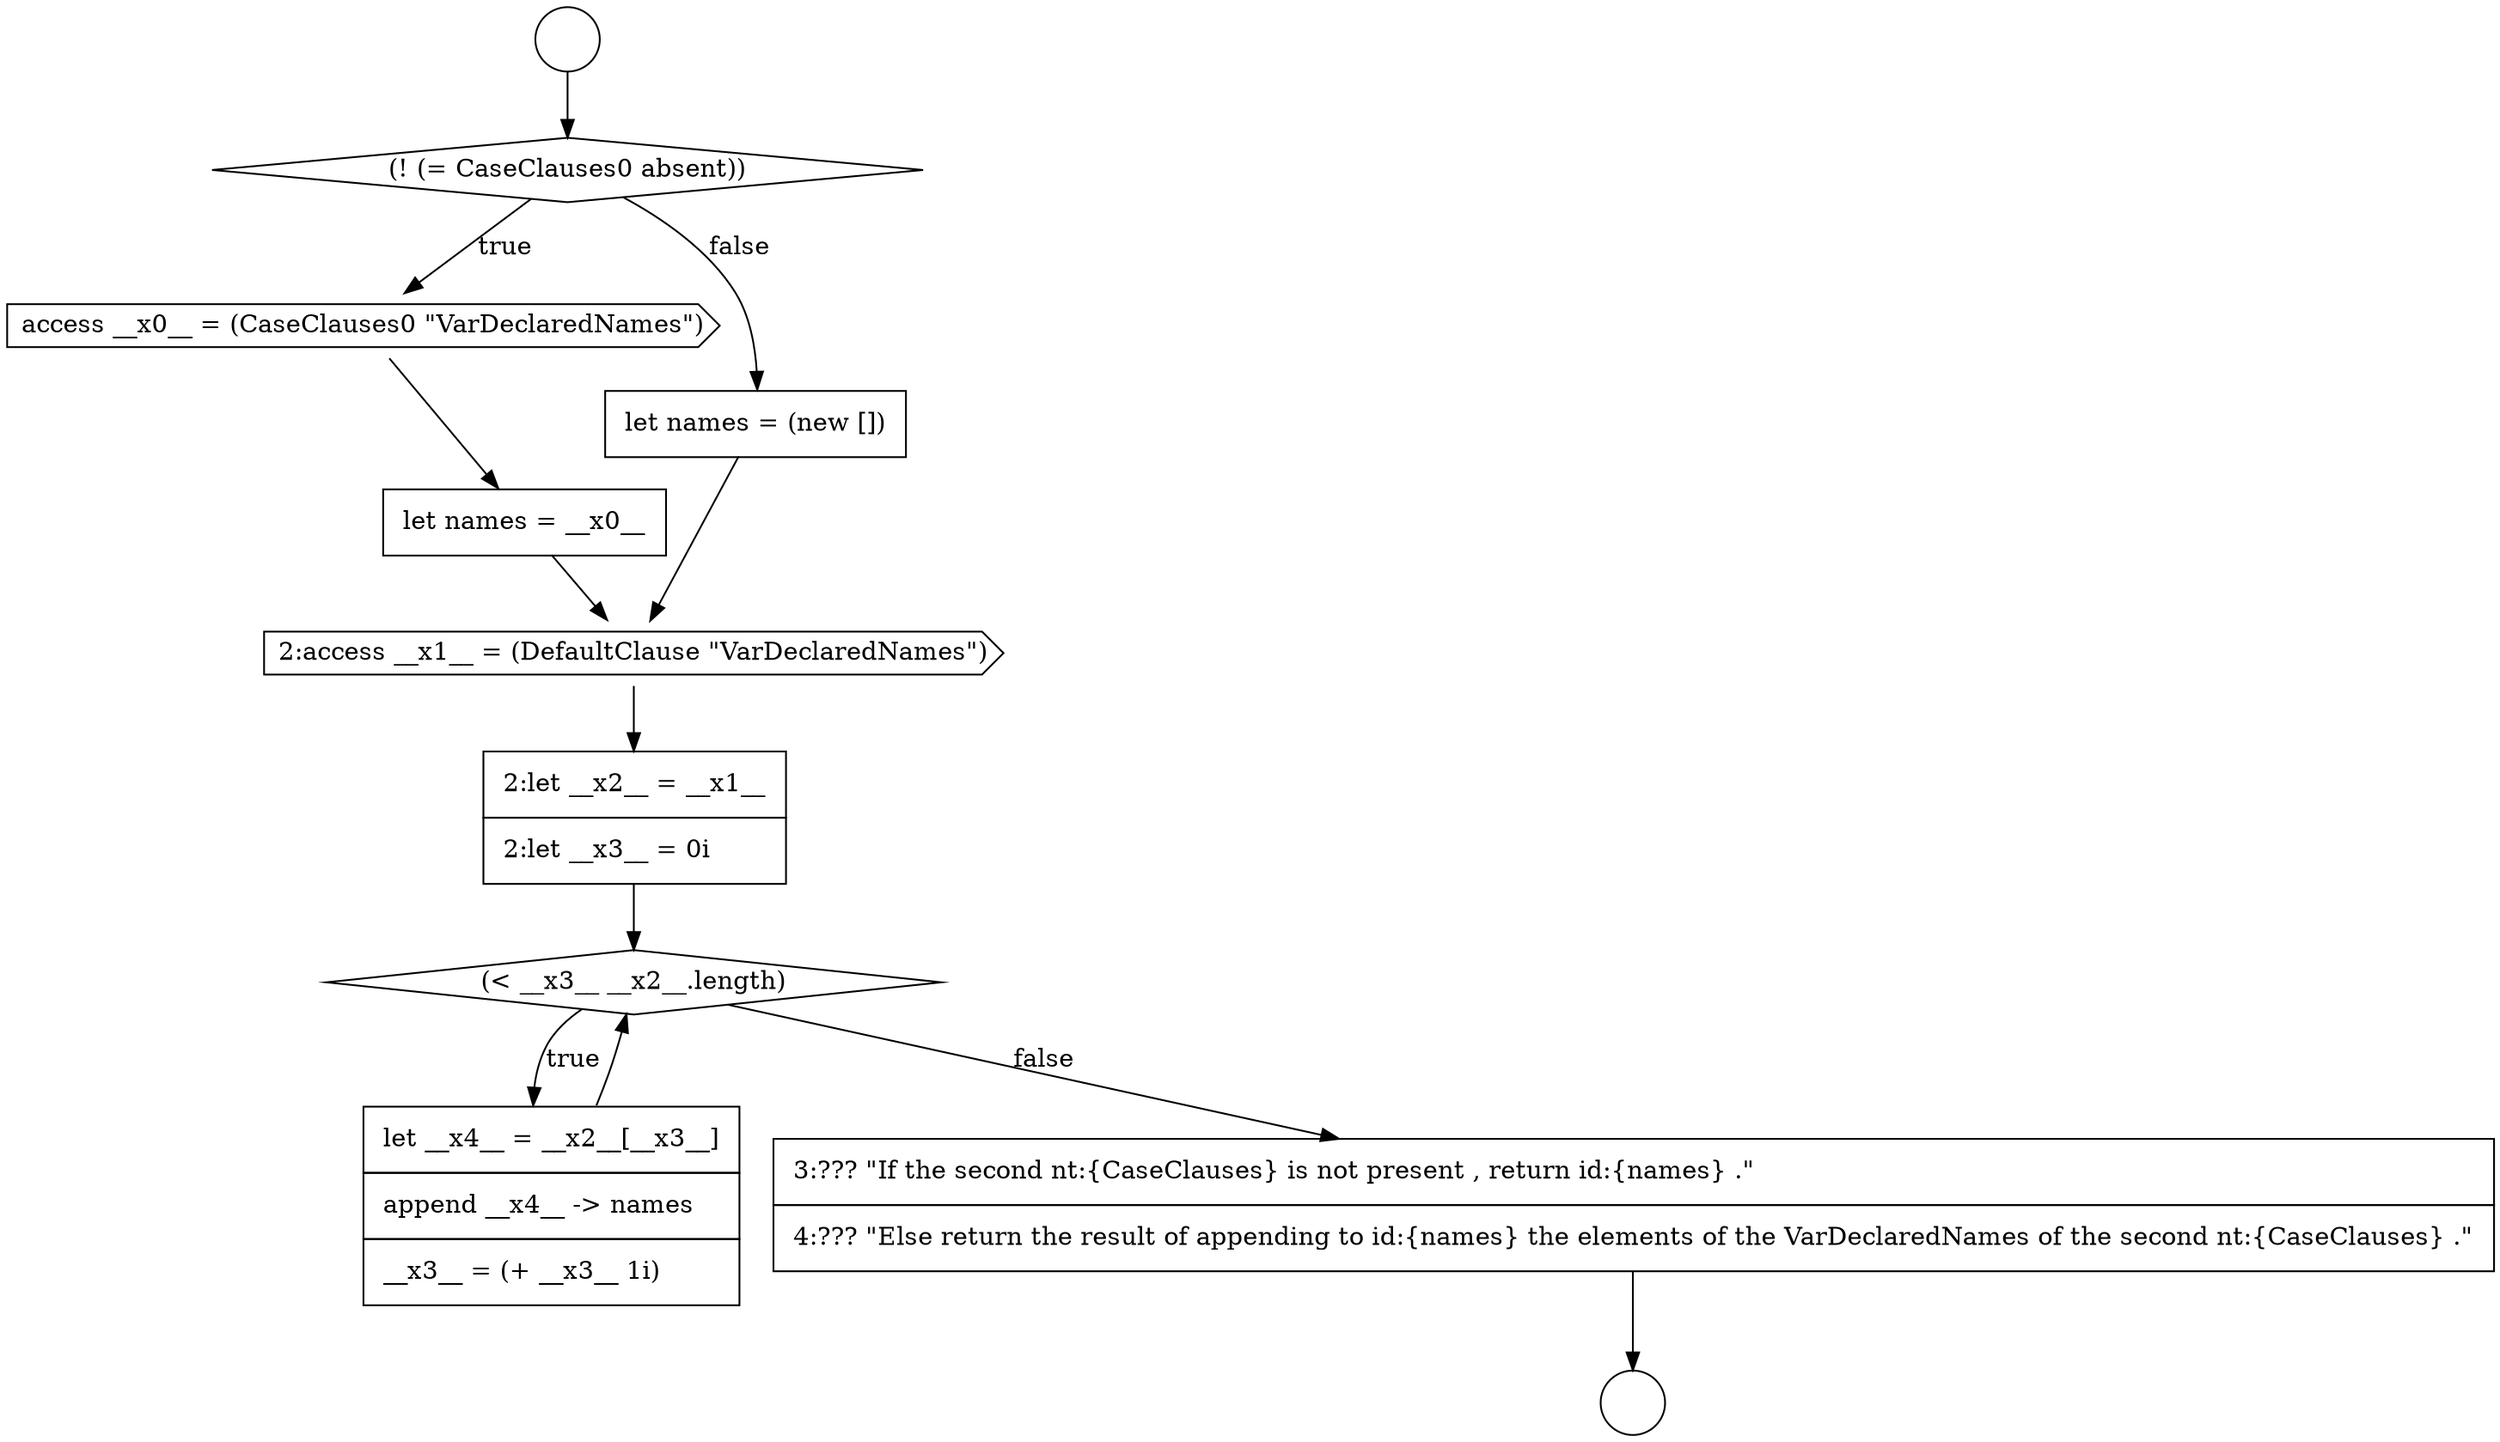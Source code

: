 digraph {
  node7182 [shape=circle label=" " color="black" fillcolor="white" style=filled]
  node7188 [shape=cds, label=<<font color="black">2:access __x1__ = (DefaultClause &quot;VarDeclaredNames&quot;)</font>> color="black" fillcolor="white" style=filled]
  node7183 [shape=circle label=" " color="black" fillcolor="white" style=filled]
  node7185 [shape=cds, label=<<font color="black">access __x0__ = (CaseClauses0 &quot;VarDeclaredNames&quot;)</font>> color="black" fillcolor="white" style=filled]
  node7189 [shape=none, margin=0, label=<<font color="black">
    <table border="0" cellborder="1" cellspacing="0" cellpadding="10">
      <tr><td align="left">2:let __x2__ = __x1__</td></tr>
      <tr><td align="left">2:let __x3__ = 0i</td></tr>
    </table>
  </font>> color="black" fillcolor="white" style=filled]
  node7191 [shape=none, margin=0, label=<<font color="black">
    <table border="0" cellborder="1" cellspacing="0" cellpadding="10">
      <tr><td align="left">let __x4__ = __x2__[__x3__]</td></tr>
      <tr><td align="left">append __x4__ -&gt; names</td></tr>
      <tr><td align="left">__x3__ = (+ __x3__ 1i)</td></tr>
    </table>
  </font>> color="black" fillcolor="white" style=filled]
  node7186 [shape=none, margin=0, label=<<font color="black">
    <table border="0" cellborder="1" cellspacing="0" cellpadding="10">
      <tr><td align="left">let names = __x0__</td></tr>
    </table>
  </font>> color="black" fillcolor="white" style=filled]
  node7190 [shape=diamond, label=<<font color="black">(&lt; __x3__ __x2__.length)</font>> color="black" fillcolor="white" style=filled]
  node7192 [shape=none, margin=0, label=<<font color="black">
    <table border="0" cellborder="1" cellspacing="0" cellpadding="10">
      <tr><td align="left">3:??? &quot;If the second nt:{CaseClauses} is not present , return id:{names} .&quot;</td></tr>
      <tr><td align="left">4:??? &quot;Else return the result of appending to id:{names} the elements of the VarDeclaredNames of the second nt:{CaseClauses} .&quot;</td></tr>
    </table>
  </font>> color="black" fillcolor="white" style=filled]
  node7187 [shape=none, margin=0, label=<<font color="black">
    <table border="0" cellborder="1" cellspacing="0" cellpadding="10">
      <tr><td align="left">let names = (new [])</td></tr>
    </table>
  </font>> color="black" fillcolor="white" style=filled]
  node7184 [shape=diamond, label=<<font color="black">(! (= CaseClauses0 absent))</font>> color="black" fillcolor="white" style=filled]
  node7191 -> node7190 [ color="black"]
  node7192 -> node7183 [ color="black"]
  node7187 -> node7188 [ color="black"]
  node7182 -> node7184 [ color="black"]
  node7186 -> node7188 [ color="black"]
  node7188 -> node7189 [ color="black"]
  node7184 -> node7185 [label=<<font color="black">true</font>> color="black"]
  node7184 -> node7187 [label=<<font color="black">false</font>> color="black"]
  node7189 -> node7190 [ color="black"]
  node7185 -> node7186 [ color="black"]
  node7190 -> node7191 [label=<<font color="black">true</font>> color="black"]
  node7190 -> node7192 [label=<<font color="black">false</font>> color="black"]
}
